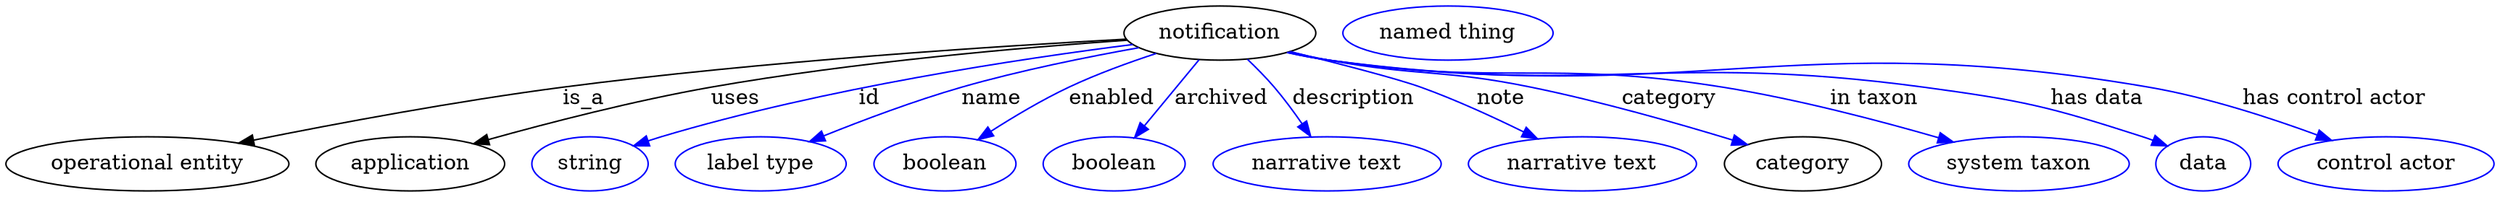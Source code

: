 digraph {
	graph [bb="0,0,1644.1,123"];
	node [label="\N"];
	notification	 [height=0.5,
		label=notification,
		pos="802.59,105",
		width=1.7693];
	"operational entity"	 [height=0.5,
		pos="93.592,18",
		width=2.5998];
	notification -> "operational entity"	 [label=is_a,
		lp="382.59,61.5",
		pos="e,156.11,31.451 739.85,101.78 655.27,96.99 500.11,86.604 368.59,69 299.5,59.751 221.41,44.837 166.15,33.52"];
	application	 [height=0.5,
		pos="267.59,18",
		width=1.7332];
	notification -> application	 [label=uses,
		lp="483.09,61.5",
		pos="e,311.06,31.072 740.28,101.02 672.54,96.074 561.27,86.112 466.59,69 416.6,59.965 360.64,45.197 320.82,33.872"];
	id	 [color=blue,
		height=0.5,
		label=string,
		pos="386.59,18",
		width=1.0652];
	notification -> id	 [color=blue,
		label=id,
		lp="570.59,61.5",
		pos="e,415.72,29.834 743.42,98.214 669.68,88.789 540.36,69.056 433.59,36 430.85,35.152 428.04,34.226 425.23,33.255",
		style=solid];
	name	 [color=blue,
		height=0.5,
		label="label type",
		pos="499.59,18",
		width=1.5707];
	notification -> name	 [color=blue,
		label=name,
		lp="653.59,61.5",
		pos="e,533.52,32.577 748.02,95.583 714.66,89.282 671.28,80.116 633.59,69 602.79,59.916 569,47.035 543.06,36.491",
		style=solid];
	enabled	 [color=blue,
		height=0.5,
		label=boolean,
		pos="620.59,18",
		width=1.2999];
	notification -> enabled	 [color=blue,
		label=enabled,
		lp="731.09,61.5",
		pos="e,643.18,33.856 759.45,91.693 741.51,85.594 720.69,77.766 702.59,69 685.06,60.51 666.55,49.22 651.56,39.421",
		style=solid];
	archived	 [color=blue,
		height=0.5,
		label=boolean,
		pos="732.59,18",
		width=1.2999];
	notification -> archived	 [color=blue,
		label=archived,
		lp="804.09,61.5",
		pos="e,746.5,35.283 788.43,87.394 778.21,74.694 764.26,57.362 752.87,43.198",
		style=solid];
	description	 [color=blue,
		height=0.5,
		label="narrative text",
		pos="872.59,18",
		width=2.0943];
	notification -> description	 [color=blue,
		label=description,
		lp="891.59,61.5",
		pos="e,862.22,36.148 821.87,87.824 827.84,82.1 834.25,75.515 839.59,69 845.71,61.534 851.68,52.885 856.81,44.855",
		style=solid];
	note	 [color=blue,
		height=0.5,
		label="narrative text",
		pos="1041.6,18",
		width=2.0943];
	notification -> note	 [color=blue,
		label=note,
		lp="988.59,61.5",
		pos="e,1011.5,34.52 850.81,93.07 882.48,85.038 920.85,74.877 936.59,69 958.94,60.655 982.95,49.199 1002.4,39.258",
		style=solid];
	category	 [height=0.5,
		pos="1186.6,18",
		width=1.4443];
	notification -> category	 [color=blue,
		label=category,
		lp="1099.6,61.5",
		pos="e,1146.9,29.785 848.9,92.616 857.41,90.571 866.24,88.6 874.59,87 933.61,75.695 949.75,81.187 1008.6,69 1061.5,58.043 1073.7,50.979 \
1125.6,36 1129.4,34.912 1133.3,33.779 1137.2,32.634",
		style=solid];
	"in taxon"	 [color=blue,
		height=0.5,
		label="system taxon",
		pos="1329.6,18",
		width=2.022];
	notification -> "in taxon"	 [color=blue,
		label="in taxon",
		lp="1235.6,61.5",
		pos="e,1285,32.277 848.05,92.351 856.8,90.281 865.94,88.369 874.59,87 989.44,68.829 1020.9,87.865 1135.6,69 1183.4,61.142 1236.5,46.771 \
1275.1,35.282",
		style=solid];
	"has data"	 [color=blue,
		height=0.5,
		label=data,
		pos="1451.6,18",
		width=0.86659];
	notification -> "has data"	 [color=blue,
		label="has data",
		lp="1384.1,61.5",
		pos="e,1427.4,29.818 848.02,92.188 856.78,90.133 865.92,88.269 874.59,87 1048,61.617 1094.9,92.806 1268.6,69 1333.2,60.142 1349.8,56.816 \
1411.6,36 1413.7,35.289 1415.9,34.506 1418,33.676",
		style=solid];
	"has control actor"	 [color=blue,
		height=0.5,
		label="control actor",
		pos="1572.6,18",
		width=1.9859];
	notification -> "has control actor"	 [color=blue,
		label="has control actor",
		lp="1537.1,61.5",
		pos="e,1535.7,33.543 847.63,92.19 856.5,90.108 865.79,88.232 874.59,87 1114.2,53.476 1180.4,111.46 1418.6,69 1455.7,62.376 1496.2,48.713 \
1526.3,37.195",
		style=solid];
	"named thing_category"	 [color=blue,
		height=0.5,
		label="named thing",
		pos="953.59,105",
		width=1.9318];
}
